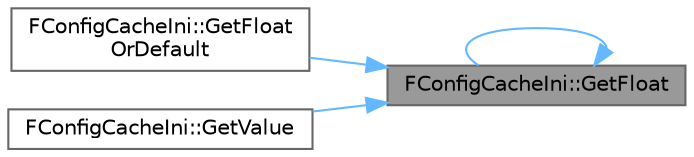 digraph "FConfigCacheIni::GetFloat"
{
 // INTERACTIVE_SVG=YES
 // LATEX_PDF_SIZE
  bgcolor="transparent";
  edge [fontname=Helvetica,fontsize=10,labelfontname=Helvetica,labelfontsize=10];
  node [fontname=Helvetica,fontsize=10,shape=box,height=0.2,width=0.4];
  rankdir="RL";
  Node1 [id="Node000001",label="FConfigCacheIni::GetFloat",height=0.2,width=0.4,color="gray40", fillcolor="grey60", style="filled", fontcolor="black",tooltip=" "];
  Node1 -> Node1 [id="edge1_Node000001_Node000001",dir="back",color="steelblue1",style="solid",tooltip=" "];
  Node1 -> Node2 [id="edge2_Node000001_Node000002",dir="back",color="steelblue1",style="solid",tooltip=" "];
  Node2 [id="Node000002",label="FConfigCacheIni::GetFloat\lOrDefault",height=0.2,width=0.4,color="grey40", fillcolor="white", style="filled",URL="$d0/d87/classFConfigCacheIni.html#ac6d860cc22ab356bebe076f49b3edf23",tooltip=" "];
  Node1 -> Node3 [id="edge3_Node000001_Node000003",dir="back",color="steelblue1",style="solid",tooltip=" "];
  Node3 [id="Node000003",label="FConfigCacheIni::GetValue",height=0.2,width=0.4,color="grey40", fillcolor="white", style="filled",URL="$d0/d87/classFConfigCacheIni.html#ad3d0d62d43c3652f2c4eef2ba169667f",tooltip=" "];
}
